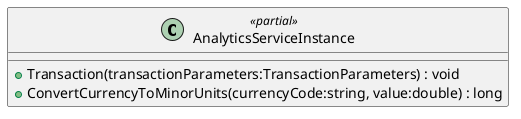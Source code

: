 @startuml
class AnalyticsServiceInstance <<partial>> {
    + Transaction(transactionParameters:TransactionParameters) : void
    + ConvertCurrencyToMinorUnits(currencyCode:string, value:double) : long
}
@enduml
